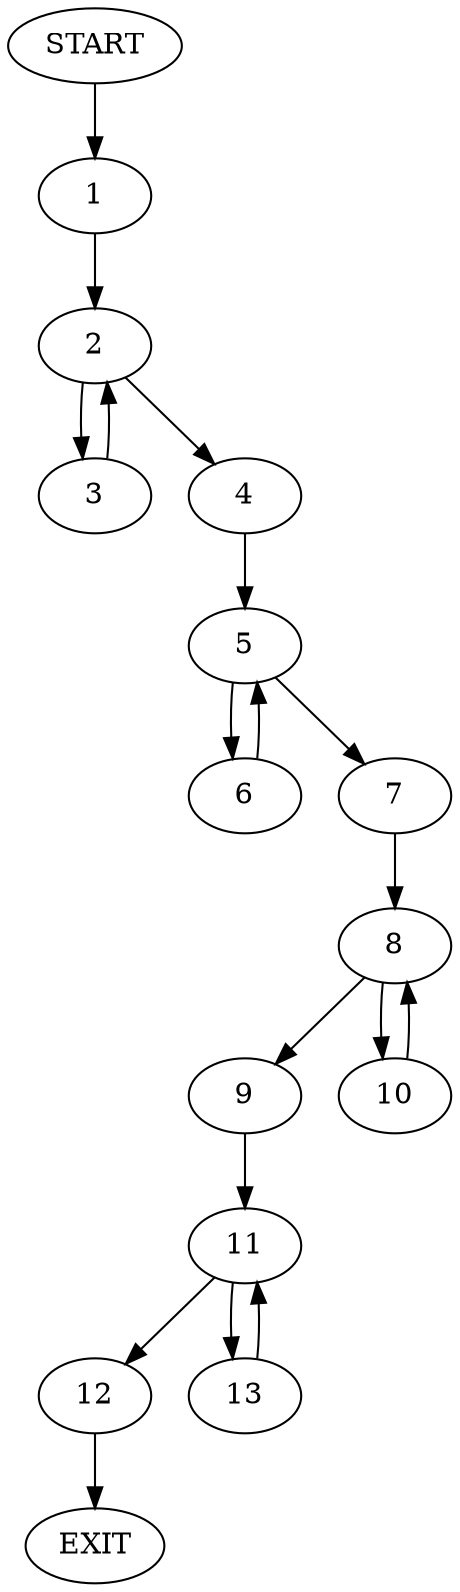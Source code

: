 digraph {
0 [label="START"]
14 [label="EXIT"]
0 -> 1
1 -> 2
2 -> 3
2 -> 4
4 -> 5
3 -> 2
5 -> 6
5 -> 7
7 -> 8
6 -> 5
8 -> 9
8 -> 10
9 -> 11
10 -> 8
11 -> 12
11 -> 13
13 -> 11
12 -> 14
}
